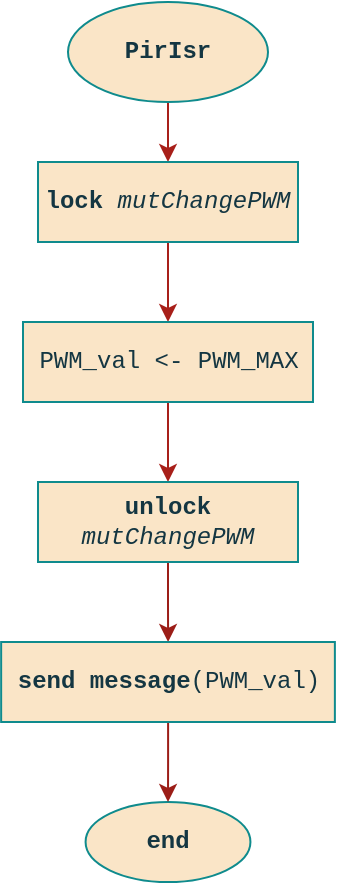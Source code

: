 <mxfile version="15.9.6" type="github" pages="7">
  <diagram id="6MVn9-K-f2hmlOFg9ZMS" name="PIR">
    <mxGraphModel dx="1422" dy="793" grid="1" gridSize="10" guides="1" tooltips="1" connect="1" arrows="1" fold="1" page="1" pageScale="1" pageWidth="827" pageHeight="1169" background="none" math="0" shadow="0">
      <root>
        <mxCell id="0" />
        <mxCell id="1" parent="0" />
        <mxCell id="Gcko24SVet6PCV_JTMuN-30" style="edgeStyle=orthogonalEdgeStyle;curved=0;rounded=1;sketch=0;orthogonalLoop=1;jettySize=auto;html=1;entryX=0.5;entryY=0;entryDx=0;entryDy=0;fontColor=#143642;strokeColor=#A8201A;fillColor=#FAE5C7;" parent="1" source="Gcko24SVet6PCV_JTMuN-2" target="Gcko24SVet6PCV_JTMuN-21" edge="1">
          <mxGeometry relative="1" as="geometry" />
        </mxCell>
        <mxCell id="Gcko24SVet6PCV_JTMuN-2" value="&lt;b&gt;PirIsr&lt;/b&gt;" style="ellipse;whiteSpace=wrap;html=1;fontFamily=Courier New;fillColor=#FAE5C7;strokeColor=#0F8B8D;fontColor=#143642;" parent="1" vertex="1">
          <mxGeometry x="390" y="40" width="100" height="50" as="geometry" />
        </mxCell>
        <mxCell id="Gcko24SVet6PCV_JTMuN-31" style="edgeStyle=orthogonalEdgeStyle;curved=0;rounded=1;sketch=0;orthogonalLoop=1;jettySize=auto;html=1;fontColor=#143642;strokeColor=#A8201A;fillColor=#FAE5C7;" parent="1" source="Gcko24SVet6PCV_JTMuN-21" target="Gcko24SVet6PCV_JTMuN-22" edge="1">
          <mxGeometry relative="1" as="geometry" />
        </mxCell>
        <mxCell id="Gcko24SVet6PCV_JTMuN-21" value="&lt;div&gt;&lt;b&gt;lock&lt;/b&gt;&lt;i&gt; mutChangePWM&lt;/i&gt;&lt;br&gt;&lt;/div&gt;" style="rounded=0;whiteSpace=wrap;html=1;sketch=0;fontColor=#143642;strokeColor=#0F8B8D;fillColor=#FAE5C7;fontFamily=Courier New;" parent="1" vertex="1">
          <mxGeometry x="375" y="120" width="130" height="40" as="geometry" />
        </mxCell>
        <mxCell id="Gcko24SVet6PCV_JTMuN-29" value="" style="edgeStyle=orthogonalEdgeStyle;curved=0;rounded=1;sketch=0;orthogonalLoop=1;jettySize=auto;html=1;fontColor=#143642;strokeColor=#A8201A;fillColor=#FAE5C7;entryX=0.5;entryY=0;entryDx=0;entryDy=0;" parent="1" source="Gcko24SVet6PCV_JTMuN-22" target="Gcko24SVet6PCV_JTMuN-24" edge="1">
          <mxGeometry relative="1" as="geometry">
            <mxPoint x="440.005" y="280" as="targetPoint" />
          </mxGeometry>
        </mxCell>
        <mxCell id="Gcko24SVet6PCV_JTMuN-22" value="PWM_val &amp;lt;- PWM_MAX" style="rounded=0;whiteSpace=wrap;html=1;sketch=0;fontColor=#143642;strokeColor=#0F8B8D;fillColor=#FAE5C7;fontFamily=Courier New;" parent="1" vertex="1">
          <mxGeometry x="367.5" y="200" width="145" height="40" as="geometry" />
        </mxCell>
        <mxCell id="8A4LXSBqIoimYlQKr4Dy-2" value="" style="edgeStyle=orthogonalEdgeStyle;rounded=0;orthogonalLoop=1;jettySize=auto;html=1;fontColor=#9C1E18;strokeColor=#9C1E18;" edge="1" parent="1" source="Gcko24SVet6PCV_JTMuN-24" target="8A4LXSBqIoimYlQKr4Dy-1">
          <mxGeometry relative="1" as="geometry" />
        </mxCell>
        <mxCell id="Gcko24SVet6PCV_JTMuN-24" value="&lt;b&gt;unlock&lt;/b&gt;&lt;i&gt; mutChangePWM&lt;/i&gt;" style="rounded=0;whiteSpace=wrap;html=1;sketch=0;fontColor=#143642;strokeColor=#0F8B8D;fillColor=#FAE5C7;fontFamily=Courier New;" parent="1" vertex="1">
          <mxGeometry x="375" y="280" width="130" height="40" as="geometry" />
        </mxCell>
        <mxCell id="Gcko24SVet6PCV_JTMuN-25" value="&lt;b&gt;end&lt;/b&gt;" style="ellipse;whiteSpace=wrap;html=1;rounded=0;sketch=0;fontFamily=Courier New;fontColor=#143642;strokeColor=#0F8B8D;fillColor=#FAE5C7;" parent="1" vertex="1">
          <mxGeometry x="398.79" y="440" width="82.43" height="40" as="geometry" />
        </mxCell>
        <mxCell id="8A4LXSBqIoimYlQKr4Dy-3" value="" style="edgeStyle=orthogonalEdgeStyle;rounded=0;orthogonalLoop=1;jettySize=auto;html=1;fontColor=#9C1E18;strokeColor=#9C1E18;" edge="1" parent="1" source="8A4LXSBqIoimYlQKr4Dy-1" target="Gcko24SVet6PCV_JTMuN-25">
          <mxGeometry relative="1" as="geometry" />
        </mxCell>
        <mxCell id="8A4LXSBqIoimYlQKr4Dy-1" value="&lt;b&gt;send message&lt;/b&gt;(PWM_val)" style="rounded=0;whiteSpace=wrap;html=1;sketch=0;fontColor=#143642;strokeColor=#0F8B8D;fillColor=#FAE5C7;fontFamily=Courier New;" vertex="1" parent="1">
          <mxGeometry x="356.57" y="360" width="166.87" height="40" as="geometry" />
        </mxCell>
      </root>
    </mxGraphModel>
  </diagram>
  <diagram id="CB91oWFV4T3NT6r1UIy6" name="LDR">
    <mxGraphModel dx="1422" dy="793" grid="1" gridSize="10" guides="1" tooltips="1" connect="1" arrows="1" fold="1" page="1" pageScale="1" pageWidth="827" pageHeight="1169" math="0" shadow="0">
      <root>
        <mxCell id="QwTU3_7I9aL6epOTuIsi-0" />
        <mxCell id="QwTU3_7I9aL6epOTuIsi-1" parent="QwTU3_7I9aL6epOTuIsi-0" />
        <mxCell id="Fq6iw-jn_f7diKSAlkfj-4" value="" style="edgeStyle=orthogonalEdgeStyle;rounded=1;orthogonalLoop=1;jettySize=auto;html=1;strokeColor=#9C1E18;" parent="QwTU3_7I9aL6epOTuIsi-1" source="CuS5D0g-ncPxof96eLsm-1" target="Fq6iw-jn_f7diKSAlkfj-0" edge="1">
          <mxGeometry relative="1" as="geometry" />
        </mxCell>
        <mxCell id="CuS5D0g-ncPxof96eLsm-1" value="&lt;b&gt;LdrIsr&lt;/b&gt;" style="ellipse;whiteSpace=wrap;html=1;fontFamily=Courier New;fillColor=#FAE5C7;strokeColor=#0F8B8D;fontColor=#143642;" parent="QwTU3_7I9aL6epOTuIsi-1" vertex="1">
          <mxGeometry x="390" y="40" width="100" height="50" as="geometry" />
        </mxCell>
        <mxCell id="ciUFimvyQOYiIMuDzTQJ-8" value="" style="edgeStyle=orthogonalEdgeStyle;curved=0;rounded=1;sketch=0;orthogonalLoop=1;jettySize=auto;html=1;fontColor=#143642;strokeColor=#A8201A;fillColor=#FAE5C7;" parent="QwTU3_7I9aL6epOTuIsi-1" source="CuS5D0g-ncPxof96eLsm-9" target="ciUFimvyQOYiIMuDzTQJ-3" edge="1">
          <mxGeometry relative="1" as="geometry" />
        </mxCell>
        <mxCell id="CuS5D0g-ncPxof96eLsm-9" value="&lt;span class=&quot;pl-en&quot;&gt;lux &amp;lt;-&lt;/span&gt;&lt;b&gt;&lt;span class=&quot;pl-en&quot;&gt; getLux&lt;/span&gt;&lt;/b&gt;" style="rounded=0;whiteSpace=wrap;html=1;sketch=0;fontColor=#143642;strokeColor=#0F8B8D;fillColor=#FAE5C7;fontFamily=Courier New;" parent="QwTU3_7I9aL6epOTuIsi-1" vertex="1">
          <mxGeometry x="375.21" y="190" width="130" height="40" as="geometry" />
        </mxCell>
        <mxCell id="CuS5D0g-ncPxof96eLsm-10" value="&lt;b&gt;end&lt;/b&gt;" style="ellipse;whiteSpace=wrap;html=1;rounded=0;sketch=0;fontFamily=Courier New;fontColor=#143642;strokeColor=#0F8B8D;fillColor=#FAE5C7;" parent="QwTU3_7I9aL6epOTuIsi-1" vertex="1">
          <mxGeometry x="399.0" y="750" width="82.43" height="40" as="geometry" />
        </mxCell>
        <mxCell id="ciUFimvyQOYiIMuDzTQJ-5" value="yes" style="edgeStyle=orthogonalEdgeStyle;curved=0;rounded=1;sketch=0;orthogonalLoop=1;jettySize=auto;html=1;exitX=0;exitY=0.5;exitDx=0;exitDy=0;fontColor=#143642;strokeColor=#A8201A;fillColor=#FAE5C7;" parent="QwTU3_7I9aL6epOTuIsi-1" source="ciUFimvyQOYiIMuDzTQJ-3" target="ciUFimvyQOYiIMuDzTQJ-4" edge="1">
          <mxGeometry x="-0.41" relative="1" as="geometry">
            <mxPoint as="offset" />
          </mxGeometry>
        </mxCell>
        <mxCell id="ciUFimvyQOYiIMuDzTQJ-7" value="no" style="edgeStyle=orthogonalEdgeStyle;curved=0;rounded=1;sketch=0;orthogonalLoop=1;jettySize=auto;html=1;exitX=1;exitY=0.5;exitDx=0;exitDy=0;entryX=0.5;entryY=0;entryDx=0;entryDy=0;fontColor=#143642;strokeColor=#A8201A;fillColor=#FAE5C7;" parent="QwTU3_7I9aL6epOTuIsi-1" source="ciUFimvyQOYiIMuDzTQJ-3" target="ciUFimvyQOYiIMuDzTQJ-6" edge="1">
          <mxGeometry x="-0.412" relative="1" as="geometry">
            <mxPoint as="offset" />
          </mxGeometry>
        </mxCell>
        <mxCell id="ciUFimvyQOYiIMuDzTQJ-3" value="&lt;div&gt;lux &amp;lt; &lt;br&gt;&lt;/div&gt;&lt;div&gt;GOOD_LIGHT_LUX?&lt;/div&gt;" style="rhombus;whiteSpace=wrap;html=1;rounded=0;sketch=0;fontColor=#143642;strokeColor=#0F8B8D;fillColor=#FAE5C7;fontFamily=Courier New;" parent="QwTU3_7I9aL6epOTuIsi-1" vertex="1">
          <mxGeometry x="365.21" y="270" width="150" height="80" as="geometry" />
        </mxCell>
        <mxCell id="ciUFimvyQOYiIMuDzTQJ-9" style="edgeStyle=orthogonalEdgeStyle;curved=0;rounded=1;sketch=0;orthogonalLoop=1;jettySize=auto;html=1;exitX=0.5;exitY=1;exitDx=0;exitDy=0;fontColor=#143642;strokeColor=#A8201A;fillColor=#FAE5C7;entryX=0;entryY=0.5;entryDx=0;entryDy=0;" parent="QwTU3_7I9aL6epOTuIsi-1" source="ciUFimvyQOYiIMuDzTQJ-4" target="ciUFimvyQOYiIMuDzTQJ-10" edge="1">
          <mxGeometry relative="1" as="geometry">
            <mxPoint x="440.21" y="470" as="targetPoint" />
          </mxGeometry>
        </mxCell>
        <mxCell id="ciUFimvyQOYiIMuDzTQJ-4" value="lightCon &amp;lt;- 1" style="rounded=0;whiteSpace=wrap;html=1;sketch=0;fontColor=#143642;strokeColor=#0F8B8D;fillColor=#FAE5C7;fontFamily=Courier New;" parent="QwTU3_7I9aL6epOTuIsi-1" vertex="1">
          <mxGeometry x="248" y="350" width="145" height="40" as="geometry" />
        </mxCell>
        <mxCell id="ciUFimvyQOYiIMuDzTQJ-11" style="edgeStyle=orthogonalEdgeStyle;curved=0;rounded=1;sketch=0;orthogonalLoop=1;jettySize=auto;html=1;entryX=1;entryY=0.5;entryDx=0;entryDy=0;fontColor=#143642;strokeColor=#A8201A;fillColor=#FAE5C7;exitX=0.5;exitY=1;exitDx=0;exitDy=0;" parent="QwTU3_7I9aL6epOTuIsi-1" source="ciUFimvyQOYiIMuDzTQJ-6" target="ciUFimvyQOYiIMuDzTQJ-10" edge="1">
          <mxGeometry relative="1" as="geometry">
            <Array as="points">
              <mxPoint x="560.21" y="430" />
            </Array>
          </mxGeometry>
        </mxCell>
        <mxCell id="ciUFimvyQOYiIMuDzTQJ-6" value="lightCon &amp;lt;- 0" style="rounded=0;whiteSpace=wrap;html=1;sketch=0;fontColor=#143642;strokeColor=#0F8B8D;fillColor=#FAE5C7;fontFamily=Courier New;" parent="QwTU3_7I9aL6epOTuIsi-1" vertex="1">
          <mxGeometry x="490.21" y="350" width="140" height="40" as="geometry" />
        </mxCell>
        <mxCell id="AUnP-TKmXqhrR1WMhXn4-2" value="" style="edgeStyle=orthogonalEdgeStyle;rounded=0;orthogonalLoop=1;jettySize=auto;html=1;strokeColor=#9C1E18;" parent="QwTU3_7I9aL6epOTuIsi-1" source="ciUFimvyQOYiIMuDzTQJ-10" target="AUnP-TKmXqhrR1WMhXn4-1" edge="1">
          <mxGeometry relative="1" as="geometry" />
        </mxCell>
        <mxCell id="ciUFimvyQOYiIMuDzTQJ-10" value="" style="ellipse;whiteSpace=wrap;html=1;aspect=fixed;rounded=0;sketch=0;fontColor=#143642;strokeColor=#0F8B8D;fillColor=#FAE5C7;" parent="QwTU3_7I9aL6epOTuIsi-1" vertex="1">
          <mxGeometry x="430.21" y="420" width="20" height="20" as="geometry" />
        </mxCell>
        <mxCell id="8i8IiH6lQESXoLl99rpn-0" value=" " style="text;html=1;align=center;verticalAlign=middle;resizable=0;points=[];autosize=1;strokeColor=none;fillColor=none;" parent="QwTU3_7I9aL6epOTuIsi-1" vertex="1">
          <mxGeometry x="70" y="45" width="20" height="10" as="geometry" />
        </mxCell>
        <mxCell id="AUnP-TKmXqhrR1WMhXn4-5" value="no" style="edgeStyle=orthogonalEdgeStyle;rounded=1;orthogonalLoop=1;jettySize=auto;html=1;entryX=0.5;entryY=0;entryDx=0;entryDy=0;strokeColor=#9C1E18;" parent="QwTU3_7I9aL6epOTuIsi-1" source="AUnP-TKmXqhrR1WMhXn4-1" target="AUnP-TKmXqhrR1WMhXn4-4" edge="1">
          <mxGeometry x="-0.412" relative="1" as="geometry">
            <Array as="points">
              <mxPoint x="560.21" y="510" />
            </Array>
            <mxPoint as="offset" />
          </mxGeometry>
        </mxCell>
        <mxCell id="4V6kU3cSFw_l0EQlSLQ7-5" value="yes" style="edgeStyle=orthogonalEdgeStyle;rounded=1;orthogonalLoop=1;jettySize=auto;html=1;entryX=0;entryY=0.5;entryDx=0;entryDy=0;strokeColor=#9C1E18;" parent="QwTU3_7I9aL6epOTuIsi-1" source="AUnP-TKmXqhrR1WMhXn4-1" target="AUnP-TKmXqhrR1WMhXn4-3" edge="1">
          <mxGeometry x="-0.859" relative="1" as="geometry">
            <Array as="points">
              <mxPoint x="320.21" y="510" />
              <mxPoint x="320.21" y="710" />
            </Array>
            <mxPoint as="offset" />
          </mxGeometry>
        </mxCell>
        <mxCell id="AUnP-TKmXqhrR1WMhXn4-1" value="&lt;div&gt;oldLightCon =&lt;/div&gt;&lt;div&gt;lightCon?&lt;/div&gt;" style="rhombus;whiteSpace=wrap;html=1;rounded=0;sketch=0;fontColor=#143642;strokeColor=#0F8B8D;fillColor=#FAE5C7;fontFamily=Courier New;" parent="QwTU3_7I9aL6epOTuIsi-1" vertex="1">
          <mxGeometry x="365.21" y="470" width="150" height="80" as="geometry" />
        </mxCell>
        <mxCell id="4V6kU3cSFw_l0EQlSLQ7-2" value="" style="edgeStyle=orthogonalEdgeStyle;rounded=1;orthogonalLoop=1;jettySize=auto;html=1;strokeColor=#9C1E18;" parent="QwTU3_7I9aL6epOTuIsi-1" source="AUnP-TKmXqhrR1WMhXn4-3" target="CuS5D0g-ncPxof96eLsm-10" edge="1">
          <mxGeometry relative="1" as="geometry" />
        </mxCell>
        <mxCell id="AUnP-TKmXqhrR1WMhXn4-3" value="" style="ellipse;whiteSpace=wrap;html=1;aspect=fixed;rounded=0;sketch=0;fontColor=#143642;strokeColor=#0F8B8D;fillColor=#FAE5C7;" parent="QwTU3_7I9aL6epOTuIsi-1" vertex="1">
          <mxGeometry x="430.21" y="700" width="20" height="20" as="geometry" />
        </mxCell>
        <mxCell id="4V6kU3cSFw_l0EQlSLQ7-1" value="" style="edgeStyle=orthogonalEdgeStyle;rounded=1;orthogonalLoop=1;jettySize=auto;html=1;strokeColor=#9C1E18;" parent="QwTU3_7I9aL6epOTuIsi-1" source="AUnP-TKmXqhrR1WMhXn4-4" target="4V6kU3cSFw_l0EQlSLQ7-0" edge="1">
          <mxGeometry relative="1" as="geometry" />
        </mxCell>
        <mxCell id="AUnP-TKmXqhrR1WMhXn4-4" value="oldLightCon &amp;lt;- lightCon" style="rounded=0;whiteSpace=wrap;html=1;sketch=0;fontColor=#143642;strokeColor=#0F8B8D;fillColor=#FAE5C7;fontFamily=Courier New;" parent="QwTU3_7I9aL6epOTuIsi-1" vertex="1">
          <mxGeometry x="487.71" y="550" width="145" height="40" as="geometry" />
        </mxCell>
        <mxCell id="4V6kU3cSFw_l0EQlSLQ7-4" style="edgeStyle=orthogonalEdgeStyle;rounded=1;orthogonalLoop=1;jettySize=auto;html=1;entryX=1;entryY=0.5;entryDx=0;entryDy=0;strokeColor=#9C1E18;" parent="QwTU3_7I9aL6epOTuIsi-1" source="4V6kU3cSFw_l0EQlSLQ7-0" target="AUnP-TKmXqhrR1WMhXn4-3" edge="1">
          <mxGeometry relative="1" as="geometry">
            <Array as="points">
              <mxPoint x="560.21" y="710" />
            </Array>
          </mxGeometry>
        </mxCell>
        <mxCell id="4V6kU3cSFw_l0EQlSLQ7-0" value="&lt;b&gt;msgQueueSend&lt;/b&gt;(oldLightCon)" style="rounded=0;whiteSpace=wrap;html=1;sketch=0;fontColor=#143642;strokeColor=#0F8B8D;fillColor=#FAE5C7;fontFamily=Courier New;" parent="QwTU3_7I9aL6epOTuIsi-1" vertex="1">
          <mxGeometry x="466.1" y="630" width="188.23" height="40" as="geometry" />
        </mxCell>
        <mxCell id="Fq6iw-jn_f7diKSAlkfj-3" style="edgeStyle=orthogonalEdgeStyle;rounded=1;orthogonalLoop=1;jettySize=auto;html=1;entryX=0.5;entryY=0;entryDx=0;entryDy=0;strokeColor=#9C1E18;" parent="QwTU3_7I9aL6epOTuIsi-1" source="Fq6iw-jn_f7diKSAlkfj-0" target="CuS5D0g-ncPxof96eLsm-9" edge="1">
          <mxGeometry relative="1" as="geometry" />
        </mxCell>
        <mxCell id="Fq6iw-jn_f7diKSAlkfj-0" value="&lt;b&gt;setTimer&lt;/b&gt; (timLDR)" style="rounded=0;whiteSpace=wrap;html=1;sketch=0;fontColor=#143642;strokeColor=#0F8B8D;fillColor=#FAE5C7;fontFamily=Courier New;" parent="QwTU3_7I9aL6epOTuIsi-1" vertex="1">
          <mxGeometry x="367.71" y="120" width="145" height="40" as="geometry" />
        </mxCell>
      </root>
    </mxGraphModel>
  </diagram>
  <diagram name="LampFailureDetector" id="crEhkNCk3qtKtnuMgJ-x">
    <mxGraphModel dx="1422" dy="793" grid="1" gridSize="10" guides="1" tooltips="1" connect="1" arrows="1" fold="1" page="1" pageScale="1" pageWidth="827" pageHeight="1169" math="0" shadow="0">
      <root>
        <mxCell id="Bx_ARA9q-0QDqYH6pCcG-0" />
        <mxCell id="Bx_ARA9q-0QDqYH6pCcG-1" parent="Bx_ARA9q-0QDqYH6pCcG-0" />
        <mxCell id="Bx_ARA9q-0QDqYH6pCcG-3" value="&lt;b&gt;FailureDetectIsr&lt;/b&gt;" style="ellipse;whiteSpace=wrap;html=1;fontFamily=Courier New;fillColor=#FAE5C7;strokeColor=#0F8B8D;fontColor=#143642;" parent="Bx_ARA9q-0QDqYH6pCcG-1" vertex="1">
          <mxGeometry x="377.5" y="40" width="125" height="50" as="geometry" />
        </mxCell>
        <mxCell id="Bx_ARA9q-0QDqYH6pCcG-6" value="&lt;b&gt;end&lt;/b&gt;" style="ellipse;whiteSpace=wrap;html=1;rounded=0;sketch=0;fontFamily=Courier New;fontColor=#143642;strokeColor=#0F8B8D;fillColor=#FAE5C7;" parent="Bx_ARA9q-0QDqYH6pCcG-1" vertex="1">
          <mxGeometry x="398.79" y="360" width="82.43" height="40" as="geometry" />
        </mxCell>
        <mxCell id="Bx_ARA9q-0QDqYH6pCcG-16" value=" " style="text;html=1;align=center;verticalAlign=middle;resizable=0;points=[];autosize=1;strokeColor=none;fillColor=none;" parent="Bx_ARA9q-0QDqYH6pCcG-1" vertex="1">
          <mxGeometry x="70" y="45" width="20" height="10" as="geometry" />
        </mxCell>
        <mxCell id="-CVpYwuM6frTm6pe-wlj-0" value="" style="edgeStyle=orthogonalEdgeStyle;curved=0;rounded=1;sketch=0;orthogonalLoop=1;jettySize=auto;html=1;fontColor=#143642;strokeColor=#A8201A;fillColor=#FAE5C7;entryX=0.5;entryY=0;entryDx=0;entryDy=0;" parent="Bx_ARA9q-0QDqYH6pCcG-1" source="-CVpYwuM6frTm6pe-wlj-1" target="-CVpYwuM6frTm6pe-wlj-2" edge="1">
          <mxGeometry relative="1" as="geometry">
            <mxPoint x="440" y="200" as="targetPoint" />
          </mxGeometry>
        </mxCell>
        <mxCell id="-CVpYwuM6frTm6pe-wlj-1" value="PWM_val &amp;lt;- 0" style="rounded=0;whiteSpace=wrap;html=1;sketch=0;fontColor=#143642;strokeColor=#0F8B8D;fillColor=#FAE5C7;fontFamily=Courier New;" parent="Bx_ARA9q-0QDqYH6pCcG-1" vertex="1">
          <mxGeometry x="383.75" y="120" width="112.5" height="40" as="geometry" />
        </mxCell>
        <mxCell id="dKyznl8XkJQDiSsBkxwj-1" value="" style="edgeStyle=orthogonalEdgeStyle;rounded=1;orthogonalLoop=1;jettySize=auto;html=1;strokeColor=#9C1E18;" parent="Bx_ARA9q-0QDqYH6pCcG-1" source="-CVpYwuM6frTm6pe-wlj-2" target="dKyznl8XkJQDiSsBkxwj-0" edge="1">
          <mxGeometry relative="1" as="geometry" />
        </mxCell>
        <mxCell id="-CVpYwuM6frTm6pe-wlj-2" value="&lt;b&gt;msgQueueSend&lt;/b&gt;(PWM_val)" style="rounded=0;whiteSpace=wrap;html=1;sketch=0;fontColor=#143642;strokeColor=#0F8B8D;fillColor=#FAE5C7;fontFamily=Courier New;" parent="Bx_ARA9q-0QDqYH6pCcG-1" vertex="1">
          <mxGeometry x="363.13" y="200" width="153.75" height="40" as="geometry" />
        </mxCell>
        <mxCell id="dKyznl8XkJQDiSsBkxwj-6" value="" style="edgeStyle=orthogonalEdgeStyle;rounded=1;orthogonalLoop=1;jettySize=auto;html=1;strokeColor=#9C1E18;" parent="Bx_ARA9q-0QDqYH6pCcG-1" source="dKyznl8XkJQDiSsBkxwj-0" target="Bx_ARA9q-0QDqYH6pCcG-6" edge="1">
          <mxGeometry relative="1" as="geometry" />
        </mxCell>
        <mxCell id="dKyznl8XkJQDiSsBkxwj-0" value="&lt;b&gt;msgQueueSend&lt;/b&gt;(LampFailMessage)" style="rounded=0;whiteSpace=wrap;html=1;sketch=0;fontColor=#143642;strokeColor=#0F8B8D;fillColor=#FAE5C7;fontFamily=Courier New;" parent="Bx_ARA9q-0QDqYH6pCcG-1" vertex="1">
          <mxGeometry x="334.38" y="280" width="211.25" height="40" as="geometry" />
        </mxCell>
        <mxCell id="dKyznl8XkJQDiSsBkxwj-5" value="" style="edgeStyle=orthogonalEdgeStyle;rounded=1;orthogonalLoop=1;jettySize=auto;html=1;strokeColor=#9C1E18;" parent="Bx_ARA9q-0QDqYH6pCcG-1" source="Bx_ARA9q-0QDqYH6pCcG-3" target="-CVpYwuM6frTm6pe-wlj-1" edge="1">
          <mxGeometry relative="1" as="geometry">
            <mxPoint x="440" y="90" as="sourcePoint" />
          </mxGeometry>
        </mxCell>
      </root>
    </mxGraphModel>
  </diagram>
  <diagram id="y0AALCRBrEASnboJjzun" name="classCamera">
    <mxGraphModel dx="1422" dy="793" grid="1" gridSize="10" guides="1" tooltips="1" connect="1" arrows="1" fold="1" page="1" pageScale="1" pageWidth="827" pageHeight="1169" math="0" shadow="0">
      <root>
        <mxCell id="XuJMVkfjPPTqJv9foXUs-0" />
        <mxCell id="XuJMVkfjPPTqJv9foXUs-1" parent="XuJMVkfjPPTqJv9foXUs-0" />
        <mxCell id="XuJMVkfjPPTqJv9foXUs-2" value="Camera" style="swimlane;fontStyle=1;align=center;verticalAlign=top;childLayout=stackLayout;horizontal=1;startSize=26;horizontalStack=0;resizeParent=1;resizeParentMax=0;resizeLast=0;collapsible=1;marginBottom=0;fillColor=#FAE5C7;strokeColor=#0F8B8D;fontColor=#143642;" vertex="1" parent="XuJMVkfjPPTqJv9foXUs-1">
          <mxGeometry x="240" y="280" width="230" height="330" as="geometry" />
        </mxCell>
        <mxCell id="XuJMVkfjPPTqJv9foXUs-3" value="- mutChangePWM : mutex&#xa;- condCameraAcquire : cond_variable&#xa;- cameraDev : VideoCapture&#xa;- image* : unsigned char&#xa;- parks* : unsigned char&#xa;- timSampleCam : const int&#xa;- timCamMax : const int &#xa;&#xa;&#xa;" style="text;strokeColor=none;fillColor=none;align=left;verticalAlign=top;spacingLeft=4;spacingRight=4;overflow=hidden;rotatable=0;points=[[0,0.5],[1,0.5]];portConstraint=eastwest;fontColor=#143642;" vertex="1" parent="XuJMVkfjPPTqJv9foXUs-2">
          <mxGeometry y="26" width="230" height="114" as="geometry" />
        </mxCell>
        <mxCell id="XuJMVkfjPPTqJv9foXUs-4" value="" style="line;strokeWidth=1;fillColor=none;align=left;verticalAlign=middle;spacingTop=-1;spacingLeft=3;spacingRight=3;rotatable=0;labelPosition=right;points=[];portConstraint=eastwest;labelBackgroundColor=#DAD2D8;strokeColor=#0F8B8D;fontColor=#143642;" vertex="1" parent="XuJMVkfjPPTqJv9foXUs-2">
          <mxGeometry y="140" width="230" height="8" as="geometry" />
        </mxCell>
        <mxCell id="XuJMVkfjPPTqJv9foXUs-5" value="+ Camera(void)&#xa;+ ~Camera(void)&#xa;+ open(void) bool&#xa;+ close(void) bool&#xa;+ isOpen(void) bool&#xa;- tCamera(void*) void&#xa;- captureFrame(void) bool&#xa;- processFrame(void) void&#xa;- searchParkingSpots(void) void&#xa;- detectCars(void) void&#xa;- setTimer(IN timer : int) void&#xa;- disableTimer(IN timer : int) void" style="text;strokeColor=none;fillColor=none;align=left;verticalAlign=top;spacingLeft=4;spacingRight=4;overflow=hidden;rotatable=0;points=[[0,0.5],[1,0.5]];portConstraint=eastwest;fontColor=#143642;spacing=2;fontStyle=0" vertex="1" parent="XuJMVkfjPPTqJv9foXUs-2">
          <mxGeometry y="148" width="230" height="182" as="geometry" />
        </mxCell>
      </root>
    </mxGraphModel>
  </diagram>
  <diagram name="classPIR" id="n2LLHUpR7VvnuOHfrQA6">
    <mxGraphModel dx="1422" dy="793" grid="1" gridSize="10" guides="1" tooltips="1" connect="1" arrows="1" fold="1" page="1" pageScale="1" pageWidth="827" pageHeight="1169" math="0" shadow="0">
      <root>
        <mxCell id="dHLN-ovQ3W1PMXoUf8Dl-0" />
        <mxCell id="dHLN-ovQ3W1PMXoUf8Dl-1" parent="dHLN-ovQ3W1PMXoUf8Dl-0" />
        <mxCell id="dHLN-ovQ3W1PMXoUf8Dl-2" value="PIR" style="swimlane;fontStyle=1;align=center;verticalAlign=top;childLayout=stackLayout;horizontal=1;startSize=26;horizontalStack=0;resizeParent=1;resizeParentMax=0;resizeLast=0;collapsible=1;marginBottom=0;fillColor=#FAE5C7;strokeColor=#0F8B8D;fontColor=#143642;" vertex="1" parent="dHLN-ovQ3W1PMXoUf8Dl-1">
          <mxGeometry x="240" y="280" width="230" height="130" as="geometry" />
        </mxCell>
        <mxCell id="dHLN-ovQ3W1PMXoUf8Dl-3" value="&#xa;" style="text;strokeColor=none;fillColor=none;align=left;verticalAlign=top;spacingLeft=4;spacingRight=4;overflow=hidden;rotatable=0;points=[[0,0.5],[1,0.5]];portConstraint=eastwest;fontColor=#143642;" vertex="1" parent="dHLN-ovQ3W1PMXoUf8Dl-2">
          <mxGeometry y="26" width="230" height="14" as="geometry" />
        </mxCell>
        <mxCell id="dHLN-ovQ3W1PMXoUf8Dl-4" value="" style="line;strokeWidth=1;fillColor=none;align=left;verticalAlign=middle;spacingTop=-1;spacingLeft=3;spacingRight=3;rotatable=0;labelPosition=right;points=[];portConstraint=eastwest;labelBackgroundColor=#DAD2D8;strokeColor=#0F8B8D;fontColor=#143642;" vertex="1" parent="dHLN-ovQ3W1PMXoUf8Dl-2">
          <mxGeometry y="40" width="230" height="8" as="geometry" />
        </mxCell>
        <mxCell id="dHLN-ovQ3W1PMXoUf8Dl-5" value="+ PIR(void)&#xa;+ ~PIR(void)&#xa;+ open(void) bool&#xa;+ close(void) bool&#xa;- PirIsr(void) bool" style="text;strokeColor=none;fillColor=none;align=left;verticalAlign=top;spacingLeft=4;spacingRight=4;overflow=hidden;rotatable=0;points=[[0,0.5],[1,0.5]];portConstraint=eastwest;fontColor=#143642;spacing=2;" vertex="1" parent="dHLN-ovQ3W1PMXoUf8Dl-2">
          <mxGeometry y="48" width="230" height="82" as="geometry" />
        </mxCell>
      </root>
    </mxGraphModel>
  </diagram>
  <diagram name="classLDR" id="qSCvK-W4MdWElHEfo6Ie">
    <mxGraphModel dx="1422" dy="793" grid="1" gridSize="10" guides="1" tooltips="1" connect="1" arrows="1" fold="1" page="1" pageScale="1" pageWidth="827" pageHeight="1169" math="0" shadow="0">
      <root>
        <mxCell id="OVpL2row7CtXhjdpg7gb-0" />
        <mxCell id="OVpL2row7CtXhjdpg7gb-1" parent="OVpL2row7CtXhjdpg7gb-0" />
        <mxCell id="OVpL2row7CtXhjdpg7gb-2" value="LDR" style="swimlane;fontStyle=1;align=center;verticalAlign=top;childLayout=stackLayout;horizontal=1;startSize=26;horizontalStack=0;resizeParent=1;resizeParentMax=0;resizeLast=0;collapsible=1;marginBottom=0;fillColor=#FAE5C7;strokeColor=#0F8B8D;fontColor=#143642;" vertex="1" parent="OVpL2row7CtXhjdpg7gb-1">
          <mxGeometry x="240" y="280" width="230" height="190" as="geometry" />
        </mxCell>
        <mxCell id="OVpL2row7CtXhjdpg7gb-3" value="- oldLightCon : int&#xa;- timLDR : const int&#xa;" style="text;strokeColor=none;fillColor=none;align=left;verticalAlign=top;spacingLeft=4;spacingRight=4;overflow=hidden;rotatable=0;points=[[0,0.5],[1,0.5]];portConstraint=eastwest;fontColor=#143642;" vertex="1" parent="OVpL2row7CtXhjdpg7gb-2">
          <mxGeometry y="26" width="230" height="44" as="geometry" />
        </mxCell>
        <mxCell id="OVpL2row7CtXhjdpg7gb-4" value="" style="line;strokeWidth=1;fillColor=none;align=left;verticalAlign=middle;spacingTop=-1;spacingLeft=3;spacingRight=3;rotatable=0;labelPosition=right;points=[];portConstraint=eastwest;labelBackgroundColor=#DAD2D8;strokeColor=#0F8B8D;fontColor=#143642;" vertex="1" parent="OVpL2row7CtXhjdpg7gb-2">
          <mxGeometry y="70" width="230" height="8" as="geometry" />
        </mxCell>
        <mxCell id="OVpL2row7CtXhjdpg7gb-5" value="+ LDR(void)&#xa;+ ~LDR(void)&#xa;+ open(void) bool&#xa;+ close(void) bool&#xa;+ setTimer (IN timer: int) void&#xa;- getLux(void) int&#xa;- LdrIsr(void) bool" style="text;strokeColor=none;fillColor=none;align=left;verticalAlign=top;spacingLeft=4;spacingRight=4;overflow=hidden;rotatable=0;points=[[0,0.5],[1,0.5]];portConstraint=eastwest;fontColor=#143642;spacing=2;fontStyle=0" vertex="1" parent="OVpL2row7CtXhjdpg7gb-2">
          <mxGeometry y="78" width="230" height="112" as="geometry" />
        </mxCell>
      </root>
    </mxGraphModel>
  </diagram>
  <diagram name="classFailure" id="fE8HDl8ohyY9bmxe_L5s">
    <mxGraphModel dx="1422" dy="793" grid="1" gridSize="10" guides="1" tooltips="1" connect="1" arrows="1" fold="1" page="1" pageScale="1" pageWidth="827" pageHeight="1169" math="0" shadow="0">
      <root>
        <mxCell id="nXNNZ12Qzqeua8ju_y_X-0" />
        <mxCell id="nXNNZ12Qzqeua8ju_y_X-1" parent="nXNNZ12Qzqeua8ju_y_X-0" />
        <mxCell id="nXNNZ12Qzqeua8ju_y_X-2" value="FailureDetector" style="swimlane;fontStyle=1;align=center;verticalAlign=top;childLayout=stackLayout;horizontal=1;startSize=26;horizontalStack=0;resizeParent=1;resizeParentMax=0;resizeLast=0;collapsible=1;marginBottom=0;fillColor=#FAE5C7;strokeColor=#0F8B8D;fontColor=#143642;" vertex="1" parent="nXNNZ12Qzqeua8ju_y_X-1">
          <mxGeometry x="240" y="280" width="230" height="160" as="geometry" />
        </mxCell>
        <mxCell id="nXNNZ12Qzqeua8ju_y_X-3" value="- oldLightCon : int&#xa;- timLDR : const int&#xa;" style="text;strokeColor=none;fillColor=none;align=left;verticalAlign=top;spacingLeft=4;spacingRight=4;overflow=hidden;rotatable=0;points=[[0,0.5],[1,0.5]];portConstraint=eastwest;fontColor=#143642;" vertex="1" parent="nXNNZ12Qzqeua8ju_y_X-2">
          <mxGeometry y="26" width="230" height="44" as="geometry" />
        </mxCell>
        <mxCell id="nXNNZ12Qzqeua8ju_y_X-4" value="" style="line;strokeWidth=1;fillColor=none;align=left;verticalAlign=middle;spacingTop=-1;spacingLeft=3;spacingRight=3;rotatable=0;labelPosition=right;points=[];portConstraint=eastwest;labelBackgroundColor=#DAD2D8;strokeColor=#0F8B8D;fontColor=#143642;" vertex="1" parent="nXNNZ12Qzqeua8ju_y_X-2">
          <mxGeometry y="70" width="230" height="8" as="geometry" />
        </mxCell>
        <mxCell id="nXNNZ12Qzqeua8ju_y_X-5" value="+ FailureDetector(void)&#xa;+ ~FailureDetector(void)&#xa;+ open(void) bool&#xa;+ close(void) bool&#xa;- failureDetectIsr(void) bool" style="text;strokeColor=none;fillColor=none;align=left;verticalAlign=top;spacingLeft=4;spacingRight=4;overflow=hidden;rotatable=0;points=[[0,0.5],[1,0.5]];portConstraint=eastwest;fontColor=#143642;spacing=2;fontStyle=0" vertex="1" parent="nXNNZ12Qzqeua8ju_y_X-2">
          <mxGeometry y="78" width="230" height="82" as="geometry" />
        </mxCell>
      </root>
    </mxGraphModel>
  </diagram>
</mxfile>
